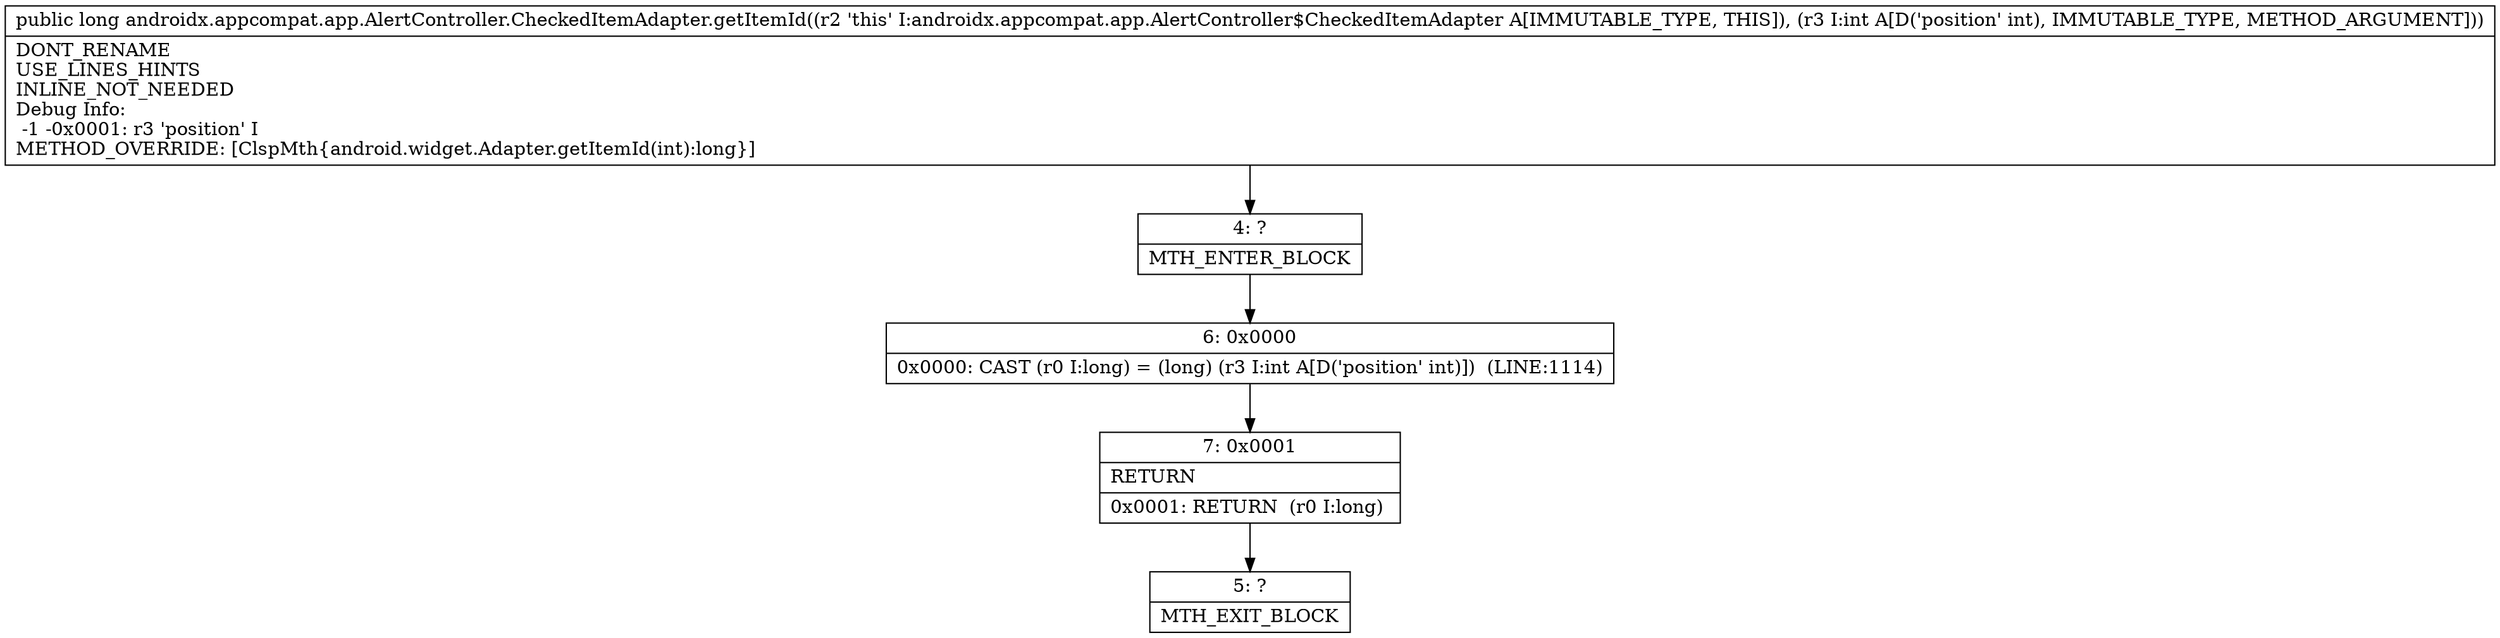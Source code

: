 digraph "CFG forandroidx.appcompat.app.AlertController.CheckedItemAdapter.getItemId(I)J" {
Node_4 [shape=record,label="{4\:\ ?|MTH_ENTER_BLOCK\l}"];
Node_6 [shape=record,label="{6\:\ 0x0000|0x0000: CAST (r0 I:long) = (long) (r3 I:int A[D('position' int)])  (LINE:1114)\l}"];
Node_7 [shape=record,label="{7\:\ 0x0001|RETURN\l|0x0001: RETURN  (r0 I:long) \l}"];
Node_5 [shape=record,label="{5\:\ ?|MTH_EXIT_BLOCK\l}"];
MethodNode[shape=record,label="{public long androidx.appcompat.app.AlertController.CheckedItemAdapter.getItemId((r2 'this' I:androidx.appcompat.app.AlertController$CheckedItemAdapter A[IMMUTABLE_TYPE, THIS]), (r3 I:int A[D('position' int), IMMUTABLE_TYPE, METHOD_ARGUMENT]))  | DONT_RENAME\lUSE_LINES_HINTS\lINLINE_NOT_NEEDED\lDebug Info:\l  \-1 \-0x0001: r3 'position' I\lMETHOD_OVERRIDE: [ClspMth\{android.widget.Adapter.getItemId(int):long\}]\l}"];
MethodNode -> Node_4;Node_4 -> Node_6;
Node_6 -> Node_7;
Node_7 -> Node_5;
}

